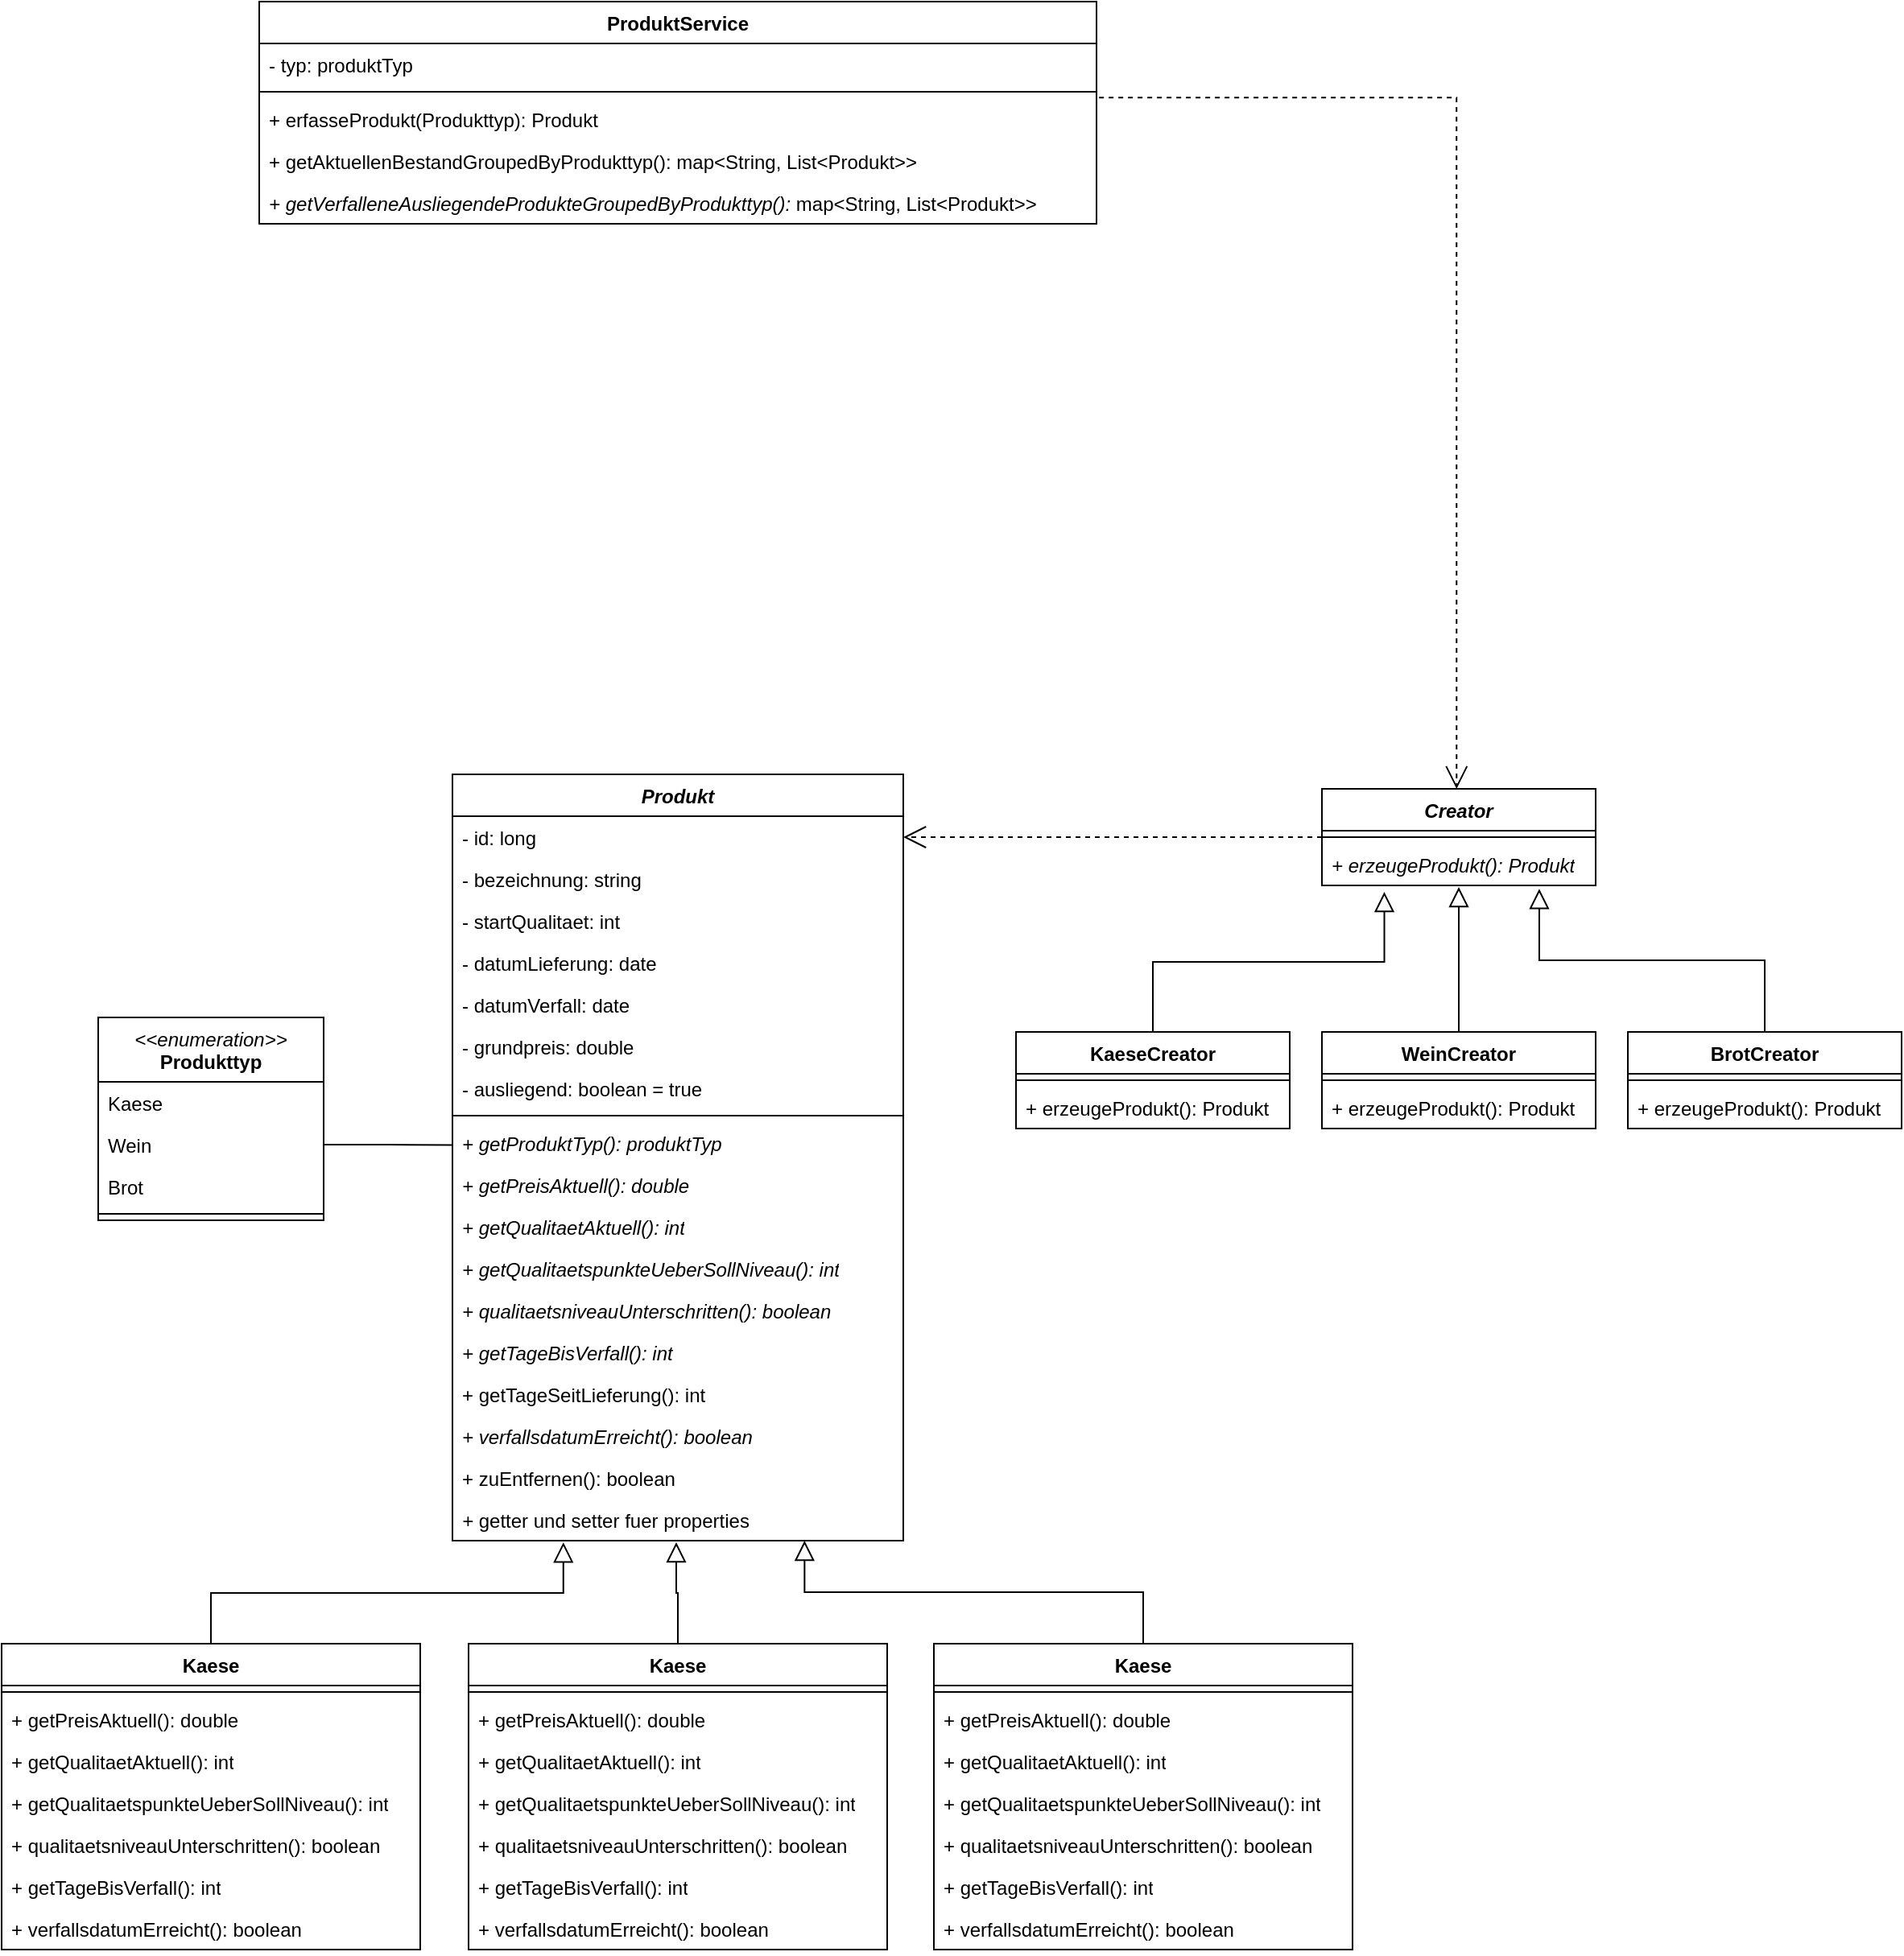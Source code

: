 <mxfile version="21.2.8" type="device">
  <diagram id="C5RBs43oDa-KdzZeNtuy" name="Page-1">
    <mxGraphModel dx="1671" dy="988" grid="1" gridSize="10" guides="1" tooltips="1" connect="0" arrows="1" fold="1" page="1" pageScale="1" pageWidth="827" pageHeight="1169" math="0" shadow="0">
      <root>
        <mxCell id="WIyWlLk6GJQsqaUBKTNV-0" />
        <mxCell id="WIyWlLk6GJQsqaUBKTNV-1" parent="WIyWlLk6GJQsqaUBKTNV-0" />
        <mxCell id="zkfFHV4jXpPFQw0GAbJ--12" value="" style="endArrow=block;endSize=10;endFill=0;shadow=0;strokeWidth=1;rounded=0;edgeStyle=elbowEdgeStyle;elbow=vertical;exitX=0.5;exitY=0;exitDx=0;exitDy=0;entryX=0.246;entryY=1.042;entryDx=0;entryDy=0;entryPerimeter=0;" parent="WIyWlLk6GJQsqaUBKTNV-1" source="ufkkI8pxUnUrmvHjGoTR-11" target="ufkkI8pxUnUrmvHjGoTR-30" edge="1">
          <mxGeometry width="160" relative="1" as="geometry">
            <mxPoint x="440" y="890" as="sourcePoint" />
            <mxPoint x="540" y="830" as="targetPoint" />
          </mxGeometry>
        </mxCell>
        <mxCell id="zkfFHV4jXpPFQw0GAbJ--16" value="" style="endArrow=block;endSize=10;endFill=0;shadow=0;strokeWidth=1;rounded=0;edgeStyle=elbowEdgeStyle;elbow=vertical;exitX=0.5;exitY=0;exitDx=0;exitDy=0;" parent="WIyWlLk6GJQsqaUBKTNV-1" source="ufkkI8pxUnUrmvHjGoTR-111" edge="1">
          <mxGeometry width="160" relative="1" as="geometry">
            <mxPoint x="610" y="1067" as="sourcePoint" />
            <mxPoint x="609" y="1007" as="targetPoint" />
          </mxGeometry>
        </mxCell>
        <mxCell id="ufkkI8pxUnUrmvHjGoTR-0" value="&lt;i&gt;Produkt&lt;/i&gt;" style="swimlane;fontStyle=1;align=center;verticalAlign=top;childLayout=stackLayout;horizontal=1;startSize=26;horizontalStack=0;resizeParent=1;resizeParentMax=0;resizeLast=0;collapsible=1;marginBottom=0;whiteSpace=wrap;html=1;" parent="WIyWlLk6GJQsqaUBKTNV-1" vertex="1">
          <mxGeometry x="470" y="530" width="280" height="476" as="geometry" />
        </mxCell>
        <mxCell id="ufkkI8pxUnUrmvHjGoTR-1" value="- id: long" style="text;strokeColor=none;fillColor=none;align=left;verticalAlign=top;spacingLeft=4;spacingRight=4;overflow=hidden;rotatable=0;points=[[0,0.5],[1,0.5]];portConstraint=eastwest;whiteSpace=wrap;html=1;" parent="ufkkI8pxUnUrmvHjGoTR-0" vertex="1">
          <mxGeometry y="26" width="280" height="26" as="geometry" />
        </mxCell>
        <mxCell id="ufkkI8pxUnUrmvHjGoTR-108" value="- bezeichnung: string" style="text;strokeColor=none;fillColor=none;align=left;verticalAlign=top;spacingLeft=4;spacingRight=4;overflow=hidden;rotatable=0;points=[[0,0.5],[1,0.5]];portConstraint=eastwest;whiteSpace=wrap;html=1;" parent="ufkkI8pxUnUrmvHjGoTR-0" vertex="1">
          <mxGeometry y="52" width="280" height="26" as="geometry" />
        </mxCell>
        <mxCell id="ufkkI8pxUnUrmvHjGoTR-5" value="- startQualitaet: int" style="text;strokeColor=none;fillColor=none;align=left;verticalAlign=top;spacingLeft=4;spacingRight=4;overflow=hidden;rotatable=0;points=[[0,0.5],[1,0.5]];portConstraint=eastwest;whiteSpace=wrap;html=1;" parent="ufkkI8pxUnUrmvHjGoTR-0" vertex="1">
          <mxGeometry y="78" width="280" height="26" as="geometry" />
        </mxCell>
        <mxCell id="ufkkI8pxUnUrmvHjGoTR-97" value="- datumLieferung: date" style="text;strokeColor=none;fillColor=none;align=left;verticalAlign=top;spacingLeft=4;spacingRight=4;overflow=hidden;rotatable=0;points=[[0,0.5],[1,0.5]];portConstraint=eastwest;whiteSpace=wrap;html=1;" parent="ufkkI8pxUnUrmvHjGoTR-0" vertex="1">
          <mxGeometry y="104" width="280" height="26" as="geometry" />
        </mxCell>
        <mxCell id="ufkkI8pxUnUrmvHjGoTR-6" value="- datumVerfall: date" style="text;strokeColor=none;fillColor=none;align=left;verticalAlign=top;spacingLeft=4;spacingRight=4;overflow=hidden;rotatable=0;points=[[0,0.5],[1,0.5]];portConstraint=eastwest;whiteSpace=wrap;html=1;" parent="ufkkI8pxUnUrmvHjGoTR-0" vertex="1">
          <mxGeometry y="130" width="280" height="26" as="geometry" />
        </mxCell>
        <mxCell id="ufkkI8pxUnUrmvHjGoTR-4" value="- grundpreis: double" style="text;strokeColor=none;fillColor=none;align=left;verticalAlign=top;spacingLeft=4;spacingRight=4;overflow=hidden;rotatable=0;points=[[0,0.5],[1,0.5]];portConstraint=eastwest;whiteSpace=wrap;html=1;" parent="ufkkI8pxUnUrmvHjGoTR-0" vertex="1">
          <mxGeometry y="156" width="280" height="26" as="geometry" />
        </mxCell>
        <mxCell id="ufkkI8pxUnUrmvHjGoTR-101" value="- ausliegend: boolean = true" style="text;strokeColor=none;fillColor=none;align=left;verticalAlign=top;spacingLeft=4;spacingRight=4;overflow=hidden;rotatable=0;points=[[0,0.5],[1,0.5]];portConstraint=eastwest;whiteSpace=wrap;html=1;" parent="ufkkI8pxUnUrmvHjGoTR-0" vertex="1">
          <mxGeometry y="182" width="280" height="26" as="geometry" />
        </mxCell>
        <mxCell id="ufkkI8pxUnUrmvHjGoTR-2" value="" style="line;strokeWidth=1;fillColor=none;align=left;verticalAlign=middle;spacingTop=-1;spacingLeft=3;spacingRight=3;rotatable=0;labelPosition=right;points=[];portConstraint=eastwest;strokeColor=inherit;" parent="ufkkI8pxUnUrmvHjGoTR-0" vertex="1">
          <mxGeometry y="208" width="280" height="8" as="geometry" />
        </mxCell>
        <mxCell id="ufkkI8pxUnUrmvHjGoTR-7" value="+&amp;nbsp;getProduktTyp&lt;span style=&quot;background-color: initial;&quot;&gt;(): produktTyp&lt;/span&gt;" style="text;strokeColor=none;fillColor=none;align=left;verticalAlign=top;spacingLeft=4;spacingRight=4;overflow=hidden;rotatable=0;points=[[0,0.5],[1,0.5]];portConstraint=eastwest;whiteSpace=wrap;html=1;fontStyle=2" parent="ufkkI8pxUnUrmvHjGoTR-0" vertex="1">
          <mxGeometry y="216" width="280" height="26" as="geometry" />
        </mxCell>
        <mxCell id="r3cGbSxcSpjv_lCFKNHl-26" value="+&amp;nbsp;getPreisAktuell&lt;span style=&quot;background-color: initial;&quot;&gt;(): double&lt;/span&gt;" style="text;strokeColor=none;fillColor=none;align=left;verticalAlign=top;spacingLeft=4;spacingRight=4;overflow=hidden;rotatable=0;points=[[0,0.5],[1,0.5]];portConstraint=eastwest;whiteSpace=wrap;html=1;fontStyle=2" vertex="1" parent="ufkkI8pxUnUrmvHjGoTR-0">
          <mxGeometry y="242" width="280" height="26" as="geometry" />
        </mxCell>
        <mxCell id="ufkkI8pxUnUrmvHjGoTR-8" value="+ getQualitaetAktuell(): int" style="text;strokeColor=none;fillColor=none;align=left;verticalAlign=top;spacingLeft=4;spacingRight=4;overflow=hidden;rotatable=0;points=[[0,0.5],[1,0.5]];portConstraint=eastwest;whiteSpace=wrap;html=1;fontStyle=2" parent="ufkkI8pxUnUrmvHjGoTR-0" vertex="1">
          <mxGeometry y="268" width="280" height="26" as="geometry" />
        </mxCell>
        <mxCell id="ufkkI8pxUnUrmvHjGoTR-95" value="+ getQualitaetspunkteUeberSollNiveau(): int" style="text;strokeColor=none;fillColor=none;align=left;verticalAlign=top;spacingLeft=4;spacingRight=4;overflow=hidden;rotatable=0;points=[[0,0.5],[1,0.5]];portConstraint=eastwest;whiteSpace=wrap;html=1;fontStyle=2" parent="ufkkI8pxUnUrmvHjGoTR-0" vertex="1">
          <mxGeometry y="294" width="280" height="26" as="geometry" />
        </mxCell>
        <mxCell id="ufkkI8pxUnUrmvHjGoTR-10" value="+ qualitaetsniveauUnterschritten(): boolean" style="text;strokeColor=none;fillColor=none;align=left;verticalAlign=top;spacingLeft=4;spacingRight=4;overflow=hidden;rotatable=0;points=[[0,0.5],[1,0.5]];portConstraint=eastwest;whiteSpace=wrap;html=1;fontStyle=2" parent="ufkkI8pxUnUrmvHjGoTR-0" vertex="1">
          <mxGeometry y="320" width="280" height="26" as="geometry" />
        </mxCell>
        <mxCell id="ufkkI8pxUnUrmvHjGoTR-3" value="+ getTageBisVerfall(): int" style="text;strokeColor=none;fillColor=none;align=left;verticalAlign=top;spacingLeft=4;spacingRight=4;overflow=hidden;rotatable=0;points=[[0,0.5],[1,0.5]];portConstraint=eastwest;whiteSpace=wrap;html=1;fontStyle=2" parent="ufkkI8pxUnUrmvHjGoTR-0" vertex="1">
          <mxGeometry y="346" width="280" height="26" as="geometry" />
        </mxCell>
        <mxCell id="ufkkI8pxUnUrmvHjGoTR-98" value="+ getTageSeitLieferung(): int" style="text;strokeColor=none;fillColor=none;align=left;verticalAlign=top;spacingLeft=4;spacingRight=4;overflow=hidden;rotatable=0;points=[[0,0.5],[1,0.5]];portConstraint=eastwest;whiteSpace=wrap;html=1;fontStyle=0" parent="ufkkI8pxUnUrmvHjGoTR-0" vertex="1">
          <mxGeometry y="372" width="280" height="26" as="geometry" />
        </mxCell>
        <mxCell id="ufkkI8pxUnUrmvHjGoTR-9" value="+ verfallsdatumErreicht(): boolean" style="text;strokeColor=none;fillColor=none;align=left;verticalAlign=top;spacingLeft=4;spacingRight=4;overflow=hidden;rotatable=0;points=[[0,0.5],[1,0.5]];portConstraint=eastwest;whiteSpace=wrap;html=1;fontStyle=2" parent="ufkkI8pxUnUrmvHjGoTR-0" vertex="1">
          <mxGeometry y="398" width="280" height="26" as="geometry" />
        </mxCell>
        <mxCell id="ufkkI8pxUnUrmvHjGoTR-99" value="+ zuEntfernen(): boolean" style="text;strokeColor=none;fillColor=none;align=left;verticalAlign=top;spacingLeft=4;spacingRight=4;overflow=hidden;rotatable=0;points=[[0,0.5],[1,0.5]];portConstraint=eastwest;whiteSpace=wrap;html=1;fontStyle=0" parent="ufkkI8pxUnUrmvHjGoTR-0" vertex="1">
          <mxGeometry y="424" width="280" height="26" as="geometry" />
        </mxCell>
        <mxCell id="ufkkI8pxUnUrmvHjGoTR-30" value="+ &lt;span style=&quot;font-style: normal;&quot;&gt;getter und setter fuer properties&lt;/span&gt;" style="text;strokeColor=none;fillColor=none;align=left;verticalAlign=top;spacingLeft=4;spacingRight=4;overflow=hidden;rotatable=0;points=[[0,0.5],[1,0.5]];portConstraint=eastwest;whiteSpace=wrap;html=1;fontStyle=2" parent="ufkkI8pxUnUrmvHjGoTR-0" vertex="1">
          <mxGeometry y="450" width="280" height="26" as="geometry" />
        </mxCell>
        <mxCell id="ufkkI8pxUnUrmvHjGoTR-11" value="Kaese" style="swimlane;fontStyle=1;align=center;verticalAlign=top;childLayout=stackLayout;horizontal=1;startSize=26;horizontalStack=0;resizeParent=1;resizeParentMax=0;resizeLast=0;collapsible=1;marginBottom=0;whiteSpace=wrap;html=1;" parent="WIyWlLk6GJQsqaUBKTNV-1" vertex="1">
          <mxGeometry x="190" y="1070" width="260" height="190" as="geometry" />
        </mxCell>
        <mxCell id="ufkkI8pxUnUrmvHjGoTR-16" value="" style="line;strokeWidth=1;fillColor=none;align=left;verticalAlign=middle;spacingTop=-1;spacingLeft=3;spacingRight=3;rotatable=0;labelPosition=right;points=[];portConstraint=eastwest;strokeColor=inherit;" parent="ufkkI8pxUnUrmvHjGoTR-11" vertex="1">
          <mxGeometry y="26" width="260" height="8" as="geometry" />
        </mxCell>
        <mxCell id="ufkkI8pxUnUrmvHjGoTR-17" value="+ getPreisAktuell(): double" style="text;strokeColor=none;fillColor=none;align=left;verticalAlign=top;spacingLeft=4;spacingRight=4;overflow=hidden;rotatable=0;points=[[0,0.5],[1,0.5]];portConstraint=eastwest;whiteSpace=wrap;html=1;" parent="ufkkI8pxUnUrmvHjGoTR-11" vertex="1">
          <mxGeometry y="34" width="260" height="26" as="geometry" />
        </mxCell>
        <mxCell id="ufkkI8pxUnUrmvHjGoTR-18" value="+ getQualitaetAktuell(): int" style="text;strokeColor=none;fillColor=none;align=left;verticalAlign=top;spacingLeft=4;spacingRight=4;overflow=hidden;rotatable=0;points=[[0,0.5],[1,0.5]];portConstraint=eastwest;whiteSpace=wrap;html=1;" parent="ufkkI8pxUnUrmvHjGoTR-11" vertex="1">
          <mxGeometry y="60" width="260" height="26" as="geometry" />
        </mxCell>
        <mxCell id="ufkkI8pxUnUrmvHjGoTR-110" value="+ getQualitaetspunkteUeberSollNiveau(): int" style="text;strokeColor=none;fillColor=none;align=left;verticalAlign=top;spacingLeft=4;spacingRight=4;overflow=hidden;rotatable=0;points=[[0,0.5],[1,0.5]];portConstraint=eastwest;whiteSpace=wrap;html=1;" parent="ufkkI8pxUnUrmvHjGoTR-11" vertex="1">
          <mxGeometry y="86" width="260" height="26" as="geometry" />
        </mxCell>
        <mxCell id="ufkkI8pxUnUrmvHjGoTR-19" value="+ qualitaetsniveauUnterschritten(): boolean" style="text;strokeColor=none;fillColor=none;align=left;verticalAlign=top;spacingLeft=4;spacingRight=4;overflow=hidden;rotatable=0;points=[[0,0.5],[1,0.5]];portConstraint=eastwest;whiteSpace=wrap;html=1;" parent="ufkkI8pxUnUrmvHjGoTR-11" vertex="1">
          <mxGeometry y="112" width="260" height="26" as="geometry" />
        </mxCell>
        <mxCell id="ufkkI8pxUnUrmvHjGoTR-20" value="+ getTageBisVerfall(): int" style="text;strokeColor=none;fillColor=none;align=left;verticalAlign=top;spacingLeft=4;spacingRight=4;overflow=hidden;rotatable=0;points=[[0,0.5],[1,0.5]];portConstraint=eastwest;whiteSpace=wrap;html=1;" parent="ufkkI8pxUnUrmvHjGoTR-11" vertex="1">
          <mxGeometry y="138" width="260" height="26" as="geometry" />
        </mxCell>
        <mxCell id="ufkkI8pxUnUrmvHjGoTR-21" value="+ verfallsdatumErreicht(): boolean" style="text;strokeColor=none;fillColor=none;align=left;verticalAlign=top;spacingLeft=4;spacingRight=4;overflow=hidden;rotatable=0;points=[[0,0.5],[1,0.5]];portConstraint=eastwest;whiteSpace=wrap;html=1;" parent="ufkkI8pxUnUrmvHjGoTR-11" vertex="1">
          <mxGeometry y="164" width="260" height="26" as="geometry" />
        </mxCell>
        <mxCell id="ufkkI8pxUnUrmvHjGoTR-31" value="&lt;i&gt;Creator&lt;/i&gt;" style="swimlane;fontStyle=1;align=center;verticalAlign=top;childLayout=stackLayout;horizontal=1;startSize=26;horizontalStack=0;resizeParent=1;resizeParentMax=0;resizeLast=0;collapsible=1;marginBottom=0;whiteSpace=wrap;html=1;" parent="WIyWlLk6GJQsqaUBKTNV-1" vertex="1">
          <mxGeometry x="1010" y="539" width="170" height="60" as="geometry" />
        </mxCell>
        <mxCell id="ufkkI8pxUnUrmvHjGoTR-36" value="" style="line;strokeWidth=1;fillColor=none;align=left;verticalAlign=middle;spacingTop=-1;spacingLeft=3;spacingRight=3;rotatable=0;labelPosition=right;points=[];portConstraint=eastwest;strokeColor=inherit;" parent="ufkkI8pxUnUrmvHjGoTR-31" vertex="1">
          <mxGeometry y="26" width="170" height="8" as="geometry" />
        </mxCell>
        <mxCell id="ufkkI8pxUnUrmvHjGoTR-37" value="+ erzeugeProdukt(): Produkt" style="text;strokeColor=none;fillColor=none;align=left;verticalAlign=top;spacingLeft=4;spacingRight=4;overflow=hidden;rotatable=0;points=[[0,0.5],[1,0.5]];portConstraint=eastwest;whiteSpace=wrap;html=1;fontStyle=2" parent="ufkkI8pxUnUrmvHjGoTR-31" vertex="1">
          <mxGeometry y="34" width="170" height="26" as="geometry" />
        </mxCell>
        <mxCell id="ufkkI8pxUnUrmvHjGoTR-47" value="" style="endArrow=open;endSize=12;dashed=1;html=1;rounded=0;exitX=0;exitY=0.5;exitDx=0;exitDy=0;entryX=1;entryY=0.5;entryDx=0;entryDy=0;" parent="WIyWlLk6GJQsqaUBKTNV-1" source="ufkkI8pxUnUrmvHjGoTR-31" target="ufkkI8pxUnUrmvHjGoTR-1" edge="1">
          <mxGeometry width="160" relative="1" as="geometry">
            <mxPoint x="1020" y="555" as="sourcePoint" />
            <mxPoint x="740" y="425" as="targetPoint" />
          </mxGeometry>
        </mxCell>
        <mxCell id="ufkkI8pxUnUrmvHjGoTR-51" value="KaeseCreator" style="swimlane;fontStyle=1;align=center;verticalAlign=top;childLayout=stackLayout;horizontal=1;startSize=26;horizontalStack=0;resizeParent=1;resizeParentMax=0;resizeLast=0;collapsible=1;marginBottom=0;whiteSpace=wrap;html=1;" parent="WIyWlLk6GJQsqaUBKTNV-1" vertex="1">
          <mxGeometry x="820" y="690" width="170" height="60" as="geometry" />
        </mxCell>
        <mxCell id="ufkkI8pxUnUrmvHjGoTR-52" value="" style="line;strokeWidth=1;fillColor=none;align=left;verticalAlign=middle;spacingTop=-1;spacingLeft=3;spacingRight=3;rotatable=0;labelPosition=right;points=[];portConstraint=eastwest;strokeColor=inherit;" parent="ufkkI8pxUnUrmvHjGoTR-51" vertex="1">
          <mxGeometry y="26" width="170" height="8" as="geometry" />
        </mxCell>
        <mxCell id="ufkkI8pxUnUrmvHjGoTR-53" value="+ erzeugeProdukt(): Produkt" style="text;strokeColor=none;fillColor=none;align=left;verticalAlign=top;spacingLeft=4;spacingRight=4;overflow=hidden;rotatable=0;points=[[0,0.5],[1,0.5]];portConstraint=eastwest;whiteSpace=wrap;html=1;fontStyle=0" parent="ufkkI8pxUnUrmvHjGoTR-51" vertex="1">
          <mxGeometry y="34" width="170" height="26" as="geometry" />
        </mxCell>
        <mxCell id="ufkkI8pxUnUrmvHjGoTR-54" value="WeinCreator" style="swimlane;fontStyle=1;align=center;verticalAlign=top;childLayout=stackLayout;horizontal=1;startSize=26;horizontalStack=0;resizeParent=1;resizeParentMax=0;resizeLast=0;collapsible=1;marginBottom=0;whiteSpace=wrap;html=1;" parent="WIyWlLk6GJQsqaUBKTNV-1" vertex="1">
          <mxGeometry x="1010" y="690" width="170" height="60" as="geometry" />
        </mxCell>
        <mxCell id="ufkkI8pxUnUrmvHjGoTR-55" value="" style="line;strokeWidth=1;fillColor=none;align=left;verticalAlign=middle;spacingTop=-1;spacingLeft=3;spacingRight=3;rotatable=0;labelPosition=right;points=[];portConstraint=eastwest;strokeColor=inherit;" parent="ufkkI8pxUnUrmvHjGoTR-54" vertex="1">
          <mxGeometry y="26" width="170" height="8" as="geometry" />
        </mxCell>
        <mxCell id="ufkkI8pxUnUrmvHjGoTR-56" value="+ erzeugeProdukt(): Produkt" style="text;strokeColor=none;fillColor=none;align=left;verticalAlign=top;spacingLeft=4;spacingRight=4;overflow=hidden;rotatable=0;points=[[0,0.5],[1,0.5]];portConstraint=eastwest;whiteSpace=wrap;html=1;fontStyle=0" parent="ufkkI8pxUnUrmvHjGoTR-54" vertex="1">
          <mxGeometry y="34" width="170" height="26" as="geometry" />
        </mxCell>
        <mxCell id="ufkkI8pxUnUrmvHjGoTR-57" value="BrotCreator" style="swimlane;fontStyle=1;align=center;verticalAlign=top;childLayout=stackLayout;horizontal=1;startSize=26;horizontalStack=0;resizeParent=1;resizeParentMax=0;resizeLast=0;collapsible=1;marginBottom=0;whiteSpace=wrap;html=1;" parent="WIyWlLk6GJQsqaUBKTNV-1" vertex="1">
          <mxGeometry x="1200" y="690" width="170" height="60" as="geometry" />
        </mxCell>
        <mxCell id="ufkkI8pxUnUrmvHjGoTR-58" value="" style="line;strokeWidth=1;fillColor=none;align=left;verticalAlign=middle;spacingTop=-1;spacingLeft=3;spacingRight=3;rotatable=0;labelPosition=right;points=[];portConstraint=eastwest;strokeColor=inherit;" parent="ufkkI8pxUnUrmvHjGoTR-57" vertex="1">
          <mxGeometry y="26" width="170" height="8" as="geometry" />
        </mxCell>
        <mxCell id="ufkkI8pxUnUrmvHjGoTR-59" value="+ erzeugeProdukt(): Produkt" style="text;strokeColor=none;fillColor=none;align=left;verticalAlign=top;spacingLeft=4;spacingRight=4;overflow=hidden;rotatable=0;points=[[0,0.5],[1,0.5]];portConstraint=eastwest;whiteSpace=wrap;html=1;fontStyle=0" parent="ufkkI8pxUnUrmvHjGoTR-57" vertex="1">
          <mxGeometry y="34" width="170" height="26" as="geometry" />
        </mxCell>
        <mxCell id="ufkkI8pxUnUrmvHjGoTR-60" value="" style="endArrow=block;endSize=10;endFill=0;shadow=0;strokeWidth=1;rounded=0;edgeStyle=elbowEdgeStyle;elbow=vertical;exitX=0.5;exitY=0;exitDx=0;exitDy=0;entryX=0.228;entryY=1.156;entryDx=0;entryDy=0;entryPerimeter=0;" parent="WIyWlLk6GJQsqaUBKTNV-1" source="ufkkI8pxUnUrmvHjGoTR-51" target="ufkkI8pxUnUrmvHjGoTR-37" edge="1">
          <mxGeometry width="160" relative="1" as="geometry">
            <mxPoint x="360" y="930" as="sourcePoint" />
            <mxPoint x="550" y="840" as="targetPoint" />
          </mxGeometry>
        </mxCell>
        <mxCell id="ufkkI8pxUnUrmvHjGoTR-61" value="" style="endArrow=block;endSize=10;endFill=0;shadow=0;strokeWidth=1;rounded=0;edgeStyle=elbowEdgeStyle;elbow=vertical;exitX=0.5;exitY=0;exitDx=0;exitDy=0;" parent="WIyWlLk6GJQsqaUBKTNV-1" source="ufkkI8pxUnUrmvHjGoTR-54" edge="1">
          <mxGeometry width="160" relative="1" as="geometry">
            <mxPoint x="370" y="940" as="sourcePoint" />
            <mxPoint x="1095" y="600" as="targetPoint" />
          </mxGeometry>
        </mxCell>
        <mxCell id="ufkkI8pxUnUrmvHjGoTR-62" value="" style="endArrow=block;endSize=10;endFill=0;shadow=0;strokeWidth=1;rounded=0;edgeStyle=elbowEdgeStyle;elbow=vertical;exitX=0.5;exitY=0;exitDx=0;exitDy=0;entryX=0.794;entryY=1.082;entryDx=0;entryDy=0;entryPerimeter=0;" parent="WIyWlLk6GJQsqaUBKTNV-1" source="ufkkI8pxUnUrmvHjGoTR-57" target="ufkkI8pxUnUrmvHjGoTR-37" edge="1">
          <mxGeometry width="160" relative="1" as="geometry">
            <mxPoint x="1105" y="700" as="sourcePoint" />
            <mxPoint x="1105" y="610" as="targetPoint" />
          </mxGeometry>
        </mxCell>
        <mxCell id="ufkkI8pxUnUrmvHjGoTR-70" value="" style="endArrow=block;endSize=10;endFill=0;shadow=0;strokeWidth=1;rounded=0;edgeStyle=elbowEdgeStyle;elbow=vertical;exitX=0.5;exitY=0;exitDx=0;exitDy=0;entryX=0.781;entryY=1.115;entryDx=0;entryDy=0;entryPerimeter=0;" parent="WIyWlLk6GJQsqaUBKTNV-1" source="ufkkI8pxUnUrmvHjGoTR-119" edge="1">
          <mxGeometry width="160" relative="1" as="geometry">
            <mxPoint x="899.0" y="1067" as="sourcePoint" />
            <mxPoint x="688.68" y="1005.99" as="targetPoint" />
          </mxGeometry>
        </mxCell>
        <mxCell id="ufkkI8pxUnUrmvHjGoTR-80" value="&lt;i style=&quot;border-color: var(--border-color); font-weight: normal;&quot;&gt;&amp;lt;&amp;lt;enumeration&amp;gt;&amp;gt;&lt;br style=&quot;border-color: var(--border-color);&quot;&gt;&lt;/i&gt;Produkttyp" style="swimlane;fontStyle=1;align=center;verticalAlign=top;childLayout=stackLayout;horizontal=1;startSize=40;horizontalStack=0;resizeParent=1;resizeParentMax=0;resizeLast=0;collapsible=1;marginBottom=0;whiteSpace=wrap;html=1;" parent="WIyWlLk6GJQsqaUBKTNV-1" vertex="1">
          <mxGeometry x="250" y="681" width="140" height="126" as="geometry" />
        </mxCell>
        <mxCell id="ufkkI8pxUnUrmvHjGoTR-81" value="Kaese" style="text;strokeColor=none;fillColor=none;align=left;verticalAlign=top;spacingLeft=4;spacingRight=4;overflow=hidden;rotatable=0;points=[[0,0.5],[1,0.5]];portConstraint=eastwest;whiteSpace=wrap;html=1;" parent="ufkkI8pxUnUrmvHjGoTR-80" vertex="1">
          <mxGeometry y="40" width="140" height="26" as="geometry" />
        </mxCell>
        <mxCell id="ufkkI8pxUnUrmvHjGoTR-82" value="Wein" style="text;strokeColor=none;fillColor=none;align=left;verticalAlign=top;spacingLeft=4;spacingRight=4;overflow=hidden;rotatable=0;points=[[0,0.5],[1,0.5]];portConstraint=eastwest;whiteSpace=wrap;html=1;" parent="ufkkI8pxUnUrmvHjGoTR-80" vertex="1">
          <mxGeometry y="66" width="140" height="26" as="geometry" />
        </mxCell>
        <mxCell id="ufkkI8pxUnUrmvHjGoTR-83" value="Brot" style="text;strokeColor=none;fillColor=none;align=left;verticalAlign=top;spacingLeft=4;spacingRight=4;overflow=hidden;rotatable=0;points=[[0,0.5],[1,0.5]];portConstraint=eastwest;whiteSpace=wrap;html=1;" parent="ufkkI8pxUnUrmvHjGoTR-80" vertex="1">
          <mxGeometry y="92" width="140" height="26" as="geometry" />
        </mxCell>
        <mxCell id="ufkkI8pxUnUrmvHjGoTR-86" value="" style="line;strokeWidth=1;fillColor=none;align=left;verticalAlign=middle;spacingTop=-1;spacingLeft=3;spacingRight=3;rotatable=0;labelPosition=right;points=[];portConstraint=eastwest;strokeColor=inherit;" parent="ufkkI8pxUnUrmvHjGoTR-80" vertex="1">
          <mxGeometry y="118" width="140" height="8" as="geometry" />
        </mxCell>
        <mxCell id="ufkkI8pxUnUrmvHjGoTR-94" value="" style="endArrow=none;html=1;rounded=0;entryX=0.001;entryY=0.548;entryDx=0;entryDy=0;exitX=1;exitY=0.5;exitDx=0;exitDy=0;edgeStyle=orthogonalEdgeStyle;entryPerimeter=0;" parent="WIyWlLk6GJQsqaUBKTNV-1" source="ufkkI8pxUnUrmvHjGoTR-82" target="ufkkI8pxUnUrmvHjGoTR-7" edge="1">
          <mxGeometry width="50" height="50" relative="1" as="geometry">
            <mxPoint x="859" y="770" as="sourcePoint" />
            <mxPoint x="470" y="725" as="targetPoint" />
          </mxGeometry>
        </mxCell>
        <mxCell id="ufkkI8pxUnUrmvHjGoTR-111" value="Kaese" style="swimlane;fontStyle=1;align=center;verticalAlign=top;childLayout=stackLayout;horizontal=1;startSize=26;horizontalStack=0;resizeParent=1;resizeParentMax=0;resizeLast=0;collapsible=1;marginBottom=0;whiteSpace=wrap;html=1;" parent="WIyWlLk6GJQsqaUBKTNV-1" vertex="1">
          <mxGeometry x="480" y="1070" width="260" height="190" as="geometry" />
        </mxCell>
        <mxCell id="ufkkI8pxUnUrmvHjGoTR-112" value="" style="line;strokeWidth=1;fillColor=none;align=left;verticalAlign=middle;spacingTop=-1;spacingLeft=3;spacingRight=3;rotatable=0;labelPosition=right;points=[];portConstraint=eastwest;strokeColor=inherit;" parent="ufkkI8pxUnUrmvHjGoTR-111" vertex="1">
          <mxGeometry y="26" width="260" height="8" as="geometry" />
        </mxCell>
        <mxCell id="r3cGbSxcSpjv_lCFKNHl-25" value="+ getPreisAktuell(): double" style="text;strokeColor=none;fillColor=none;align=left;verticalAlign=top;spacingLeft=4;spacingRight=4;overflow=hidden;rotatable=0;points=[[0,0.5],[1,0.5]];portConstraint=eastwest;whiteSpace=wrap;html=1;" vertex="1" parent="ufkkI8pxUnUrmvHjGoTR-111">
          <mxGeometry y="34" width="260" height="26" as="geometry" />
        </mxCell>
        <mxCell id="ufkkI8pxUnUrmvHjGoTR-115" value="+ getQualitaetAktuell(): int" style="text;strokeColor=none;fillColor=none;align=left;verticalAlign=top;spacingLeft=4;spacingRight=4;overflow=hidden;rotatable=0;points=[[0,0.5],[1,0.5]];portConstraint=eastwest;whiteSpace=wrap;html=1;" parent="ufkkI8pxUnUrmvHjGoTR-111" vertex="1">
          <mxGeometry y="60" width="260" height="26" as="geometry" />
        </mxCell>
        <mxCell id="r3cGbSxcSpjv_lCFKNHl-24" value="+ getQualitaetspunkteUeberSollNiveau(): int" style="text;strokeColor=none;fillColor=none;align=left;verticalAlign=top;spacingLeft=4;spacingRight=4;overflow=hidden;rotatable=0;points=[[0,0.5],[1,0.5]];portConstraint=eastwest;whiteSpace=wrap;html=1;" vertex="1" parent="ufkkI8pxUnUrmvHjGoTR-111">
          <mxGeometry y="86" width="260" height="26" as="geometry" />
        </mxCell>
        <mxCell id="ufkkI8pxUnUrmvHjGoTR-116" value="+ qualitaetsniveauUnterschritten(): boolean" style="text;strokeColor=none;fillColor=none;align=left;verticalAlign=top;spacingLeft=4;spacingRight=4;overflow=hidden;rotatable=0;points=[[0,0.5],[1,0.5]];portConstraint=eastwest;whiteSpace=wrap;html=1;" parent="ufkkI8pxUnUrmvHjGoTR-111" vertex="1">
          <mxGeometry y="112" width="260" height="26" as="geometry" />
        </mxCell>
        <mxCell id="ufkkI8pxUnUrmvHjGoTR-117" value="+ getTageBisVerfall(): int" style="text;strokeColor=none;fillColor=none;align=left;verticalAlign=top;spacingLeft=4;spacingRight=4;overflow=hidden;rotatable=0;points=[[0,0.5],[1,0.5]];portConstraint=eastwest;whiteSpace=wrap;html=1;" parent="ufkkI8pxUnUrmvHjGoTR-111" vertex="1">
          <mxGeometry y="138" width="260" height="26" as="geometry" />
        </mxCell>
        <mxCell id="ufkkI8pxUnUrmvHjGoTR-118" value="+ verfallsdatumErreicht(): boolean" style="text;strokeColor=none;fillColor=none;align=left;verticalAlign=top;spacingLeft=4;spacingRight=4;overflow=hidden;rotatable=0;points=[[0,0.5],[1,0.5]];portConstraint=eastwest;whiteSpace=wrap;html=1;" parent="ufkkI8pxUnUrmvHjGoTR-111" vertex="1">
          <mxGeometry y="164" width="260" height="26" as="geometry" />
        </mxCell>
        <mxCell id="ufkkI8pxUnUrmvHjGoTR-119" value="Kaese" style="swimlane;fontStyle=1;align=center;verticalAlign=top;childLayout=stackLayout;horizontal=1;startSize=26;horizontalStack=0;resizeParent=1;resizeParentMax=0;resizeLast=0;collapsible=1;marginBottom=0;whiteSpace=wrap;html=1;" parent="WIyWlLk6GJQsqaUBKTNV-1" vertex="1">
          <mxGeometry x="769" y="1070" width="260" height="190" as="geometry" />
        </mxCell>
        <mxCell id="ufkkI8pxUnUrmvHjGoTR-120" value="" style="line;strokeWidth=1;fillColor=none;align=left;verticalAlign=middle;spacingTop=-1;spacingLeft=3;spacingRight=3;rotatable=0;labelPosition=right;points=[];portConstraint=eastwest;strokeColor=inherit;" parent="ufkkI8pxUnUrmvHjGoTR-119" vertex="1">
          <mxGeometry y="26" width="260" height="8" as="geometry" />
        </mxCell>
        <mxCell id="ufkkI8pxUnUrmvHjGoTR-121" value="+ getPreisAktuell(): double" style="text;strokeColor=none;fillColor=none;align=left;verticalAlign=top;spacingLeft=4;spacingRight=4;overflow=hidden;rotatable=0;points=[[0,0.5],[1,0.5]];portConstraint=eastwest;whiteSpace=wrap;html=1;" parent="ufkkI8pxUnUrmvHjGoTR-119" vertex="1">
          <mxGeometry y="34" width="260" height="26" as="geometry" />
        </mxCell>
        <mxCell id="ufkkI8pxUnUrmvHjGoTR-122" value="+ getQualitaetAktuell(): int" style="text;strokeColor=none;fillColor=none;align=left;verticalAlign=top;spacingLeft=4;spacingRight=4;overflow=hidden;rotatable=0;points=[[0,0.5],[1,0.5]];portConstraint=eastwest;whiteSpace=wrap;html=1;" parent="ufkkI8pxUnUrmvHjGoTR-119" vertex="1">
          <mxGeometry y="60" width="260" height="26" as="geometry" />
        </mxCell>
        <mxCell id="ufkkI8pxUnUrmvHjGoTR-123" value="+ getQualitaetspunkteUeberSollNiveau(): int" style="text;strokeColor=none;fillColor=none;align=left;verticalAlign=top;spacingLeft=4;spacingRight=4;overflow=hidden;rotatable=0;points=[[0,0.5],[1,0.5]];portConstraint=eastwest;whiteSpace=wrap;html=1;" parent="ufkkI8pxUnUrmvHjGoTR-119" vertex="1">
          <mxGeometry y="86" width="260" height="26" as="geometry" />
        </mxCell>
        <mxCell id="ufkkI8pxUnUrmvHjGoTR-124" value="+ qualitaetsniveauUnterschritten(): boolean" style="text;strokeColor=none;fillColor=none;align=left;verticalAlign=top;spacingLeft=4;spacingRight=4;overflow=hidden;rotatable=0;points=[[0,0.5],[1,0.5]];portConstraint=eastwest;whiteSpace=wrap;html=1;" parent="ufkkI8pxUnUrmvHjGoTR-119" vertex="1">
          <mxGeometry y="112" width="260" height="26" as="geometry" />
        </mxCell>
        <mxCell id="ufkkI8pxUnUrmvHjGoTR-125" value="+ getTageBisVerfall(): int" style="text;strokeColor=none;fillColor=none;align=left;verticalAlign=top;spacingLeft=4;spacingRight=4;overflow=hidden;rotatable=0;points=[[0,0.5],[1,0.5]];portConstraint=eastwest;whiteSpace=wrap;html=1;" parent="ufkkI8pxUnUrmvHjGoTR-119" vertex="1">
          <mxGeometry y="138" width="260" height="26" as="geometry" />
        </mxCell>
        <mxCell id="ufkkI8pxUnUrmvHjGoTR-126" value="+ verfallsdatumErreicht(): boolean" style="text;strokeColor=none;fillColor=none;align=left;verticalAlign=top;spacingLeft=4;spacingRight=4;overflow=hidden;rotatable=0;points=[[0,0.5],[1,0.5]];portConstraint=eastwest;whiteSpace=wrap;html=1;" parent="ufkkI8pxUnUrmvHjGoTR-119" vertex="1">
          <mxGeometry y="164" width="260" height="26" as="geometry" />
        </mxCell>
        <mxCell id="r3cGbSxcSpjv_lCFKNHl-0" value="ProduktService" style="swimlane;fontStyle=1;align=center;verticalAlign=top;childLayout=stackLayout;horizontal=1;startSize=26;horizontalStack=0;resizeParent=1;resizeParentMax=0;resizeLast=0;collapsible=1;marginBottom=0;whiteSpace=wrap;html=1;" vertex="1" parent="WIyWlLk6GJQsqaUBKTNV-1">
          <mxGeometry x="350" y="50" width="520" height="138" as="geometry" />
        </mxCell>
        <mxCell id="r3cGbSxcSpjv_lCFKNHl-7" value="- typ: produktTyp" style="text;strokeColor=none;fillColor=none;align=left;verticalAlign=top;spacingLeft=4;spacingRight=4;overflow=hidden;rotatable=0;points=[[0,0.5],[1,0.5]];portConstraint=eastwest;whiteSpace=wrap;html=1;" vertex="1" parent="r3cGbSxcSpjv_lCFKNHl-0">
          <mxGeometry y="26" width="520" height="26" as="geometry" />
        </mxCell>
        <mxCell id="r3cGbSxcSpjv_lCFKNHl-9" value="" style="line;strokeWidth=1;fillColor=none;align=left;verticalAlign=middle;spacingTop=-1;spacingLeft=3;spacingRight=3;rotatable=0;labelPosition=right;points=[];portConstraint=eastwest;strokeColor=inherit;" vertex="1" parent="r3cGbSxcSpjv_lCFKNHl-0">
          <mxGeometry y="52" width="520" height="8" as="geometry" />
        </mxCell>
        <mxCell id="r3cGbSxcSpjv_lCFKNHl-19" value="&lt;span style=&quot;font-style: normal;&quot;&gt;+ erfasseProdukt(Produkttyp): Produkt&amp;nbsp;&lt;/span&gt;" style="text;strokeColor=none;fillColor=none;align=left;verticalAlign=top;spacingLeft=4;spacingRight=4;overflow=hidden;rotatable=0;points=[[0,0.5],[1,0.5]];portConstraint=eastwest;whiteSpace=wrap;html=1;fontStyle=2" vertex="1" parent="r3cGbSxcSpjv_lCFKNHl-0">
          <mxGeometry y="60" width="520" height="26" as="geometry" />
        </mxCell>
        <mxCell id="r3cGbSxcSpjv_lCFKNHl-10" value="&lt;span style=&quot;font-style: normal;&quot;&gt;+ getAktuellenBestandGroupedByProdukttyp(): map&amp;lt;String, List&amp;lt;Produkt&amp;gt;&amp;gt;&amp;nbsp;&lt;/span&gt;" style="text;strokeColor=none;fillColor=none;align=left;verticalAlign=top;spacingLeft=4;spacingRight=4;overflow=hidden;rotatable=0;points=[[0,0.5],[1,0.5]];portConstraint=eastwest;whiteSpace=wrap;html=1;fontStyle=2" vertex="1" parent="r3cGbSxcSpjv_lCFKNHl-0">
          <mxGeometry y="86" width="520" height="26" as="geometry" />
        </mxCell>
        <mxCell id="r3cGbSxcSpjv_lCFKNHl-20" value="+ getVerfalleneAusliegendeProdukteGroupedByProdukttyp():&amp;nbsp;&lt;span style=&quot;font-style: normal;&quot;&gt;map&amp;lt;String, List&amp;lt;Produkt&amp;gt;&amp;gt;&lt;/span&gt;&lt;span style=&quot;font-style: normal;&quot;&gt;&amp;nbsp;&lt;/span&gt;" style="text;strokeColor=none;fillColor=none;align=left;verticalAlign=top;spacingLeft=4;spacingRight=4;overflow=hidden;rotatable=0;points=[[0,0.5],[1,0.5]];portConstraint=eastwest;whiteSpace=wrap;html=1;fontStyle=2" vertex="1" parent="r3cGbSxcSpjv_lCFKNHl-0">
          <mxGeometry y="112" width="520" height="26" as="geometry" />
        </mxCell>
        <mxCell id="r3cGbSxcSpjv_lCFKNHl-21" value="" style="endArrow=open;endSize=12;dashed=1;html=1;rounded=0;exitX=1.003;exitY=-0.014;exitDx=0;exitDy=0;entryX=0.492;entryY=0.001;entryDx=0;entryDy=0;exitPerimeter=0;entryPerimeter=0;edgeStyle=orthogonalEdgeStyle;" edge="1" parent="WIyWlLk6GJQsqaUBKTNV-1" source="r3cGbSxcSpjv_lCFKNHl-19" target="ufkkI8pxUnUrmvHjGoTR-31">
          <mxGeometry width="160" relative="1" as="geometry">
            <mxPoint x="1020" y="579" as="sourcePoint" />
            <mxPoint x="760" y="579" as="targetPoint" />
            <Array as="points">
              <mxPoint x="1094" y="110" />
            </Array>
          </mxGeometry>
        </mxCell>
      </root>
    </mxGraphModel>
  </diagram>
</mxfile>
